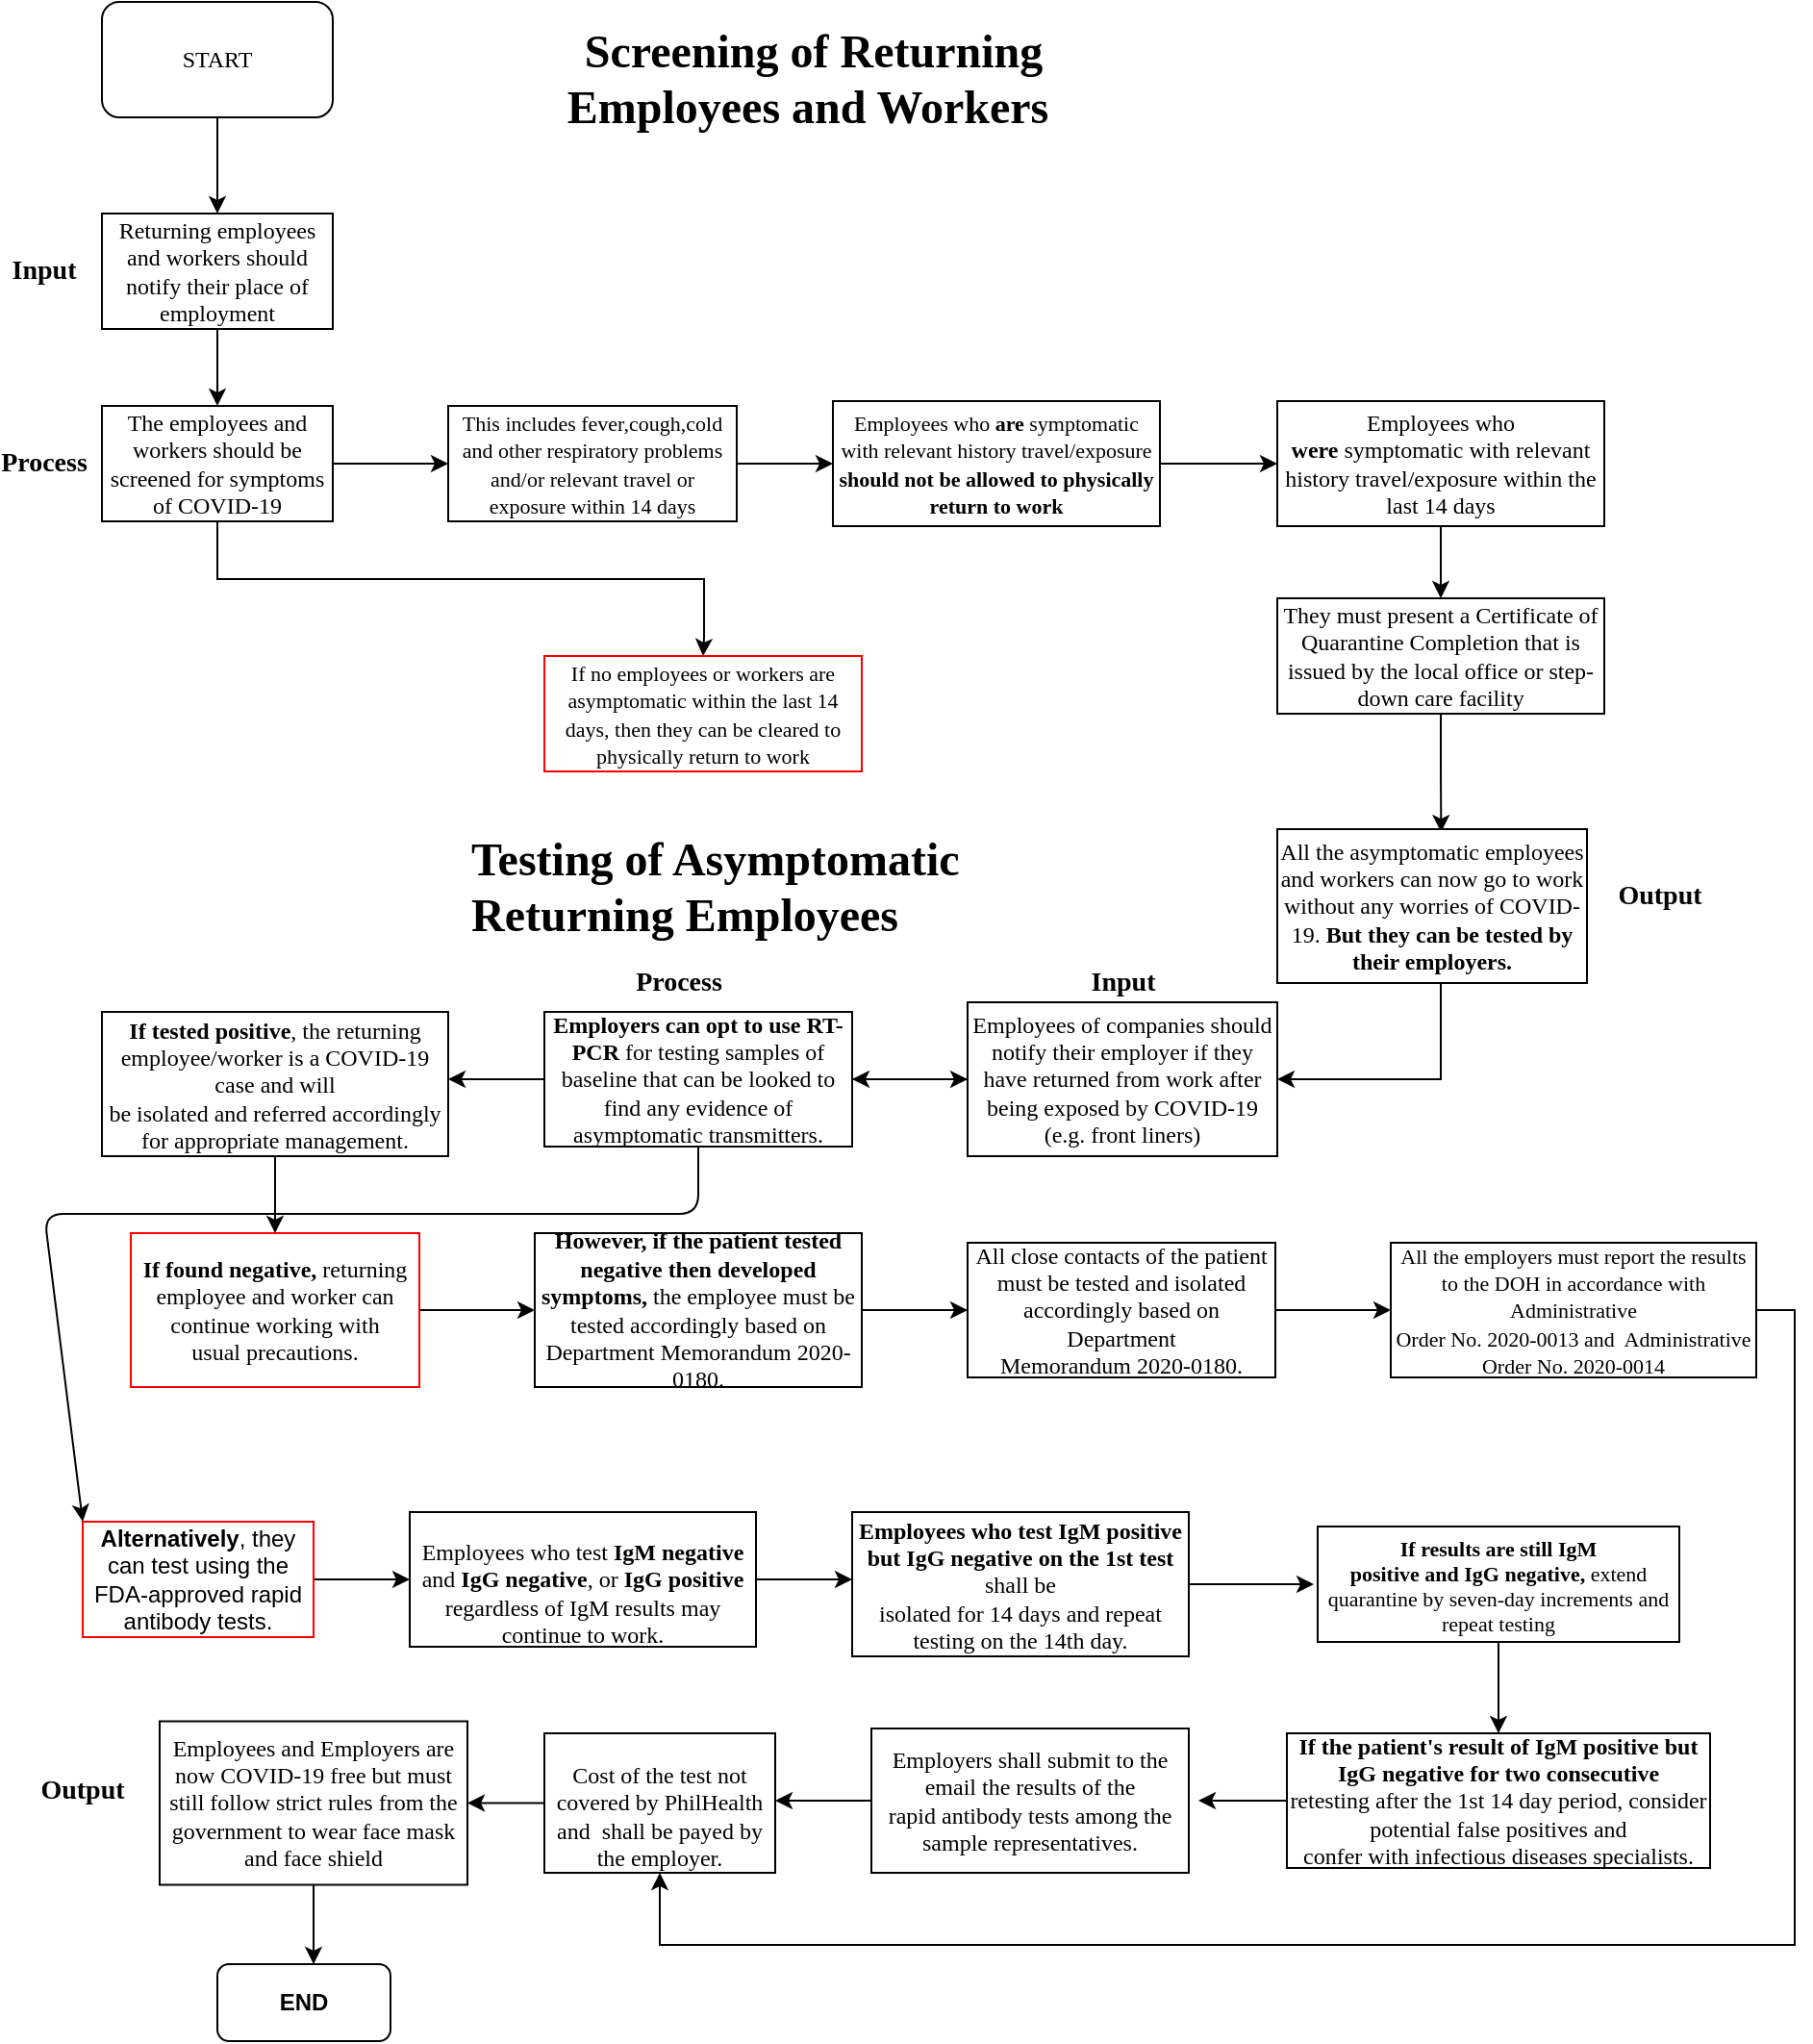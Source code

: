 <mxfile version="13.7.3" type="github">
  <diagram id="PXS0NY4B-GVXAa3nCqci" name="Page-1">
    <mxGraphModel dx="981" dy="526" grid="1" gridSize="10" guides="1" tooltips="1" connect="1" arrows="1" fold="1" page="1" pageScale="1" pageWidth="950" pageHeight="1100" math="0" shadow="0">
      <root>
        <mxCell id="0" />
        <mxCell id="1" parent="0" />
        <mxCell id="hrsmdZEJyn_AZfHyWujk-1" value="&lt;font face=&quot;Times New Roman&quot; style=&quot;font-size: 14px&quot;&gt;Input&lt;/font&gt;" style="text;html=1;strokeColor=none;fillColor=none;align=center;verticalAlign=middle;whiteSpace=wrap;rounded=0;fontStyle=1" parent="1" vertex="1">
          <mxGeometry x="10" y="160" width="40" height="20" as="geometry" />
        </mxCell>
        <mxCell id="hrsmdZEJyn_AZfHyWujk-3" style="edgeStyle=orthogonalEdgeStyle;rounded=0;orthogonalLoop=1;jettySize=auto;html=1;" parent="1" source="hrsmdZEJyn_AZfHyWujk-2" edge="1">
          <mxGeometry relative="1" as="geometry">
            <mxPoint x="120" y="140" as="targetPoint" />
          </mxGeometry>
        </mxCell>
        <mxCell id="hrsmdZEJyn_AZfHyWujk-2" value="&lt;font face=&quot;Times New Roman&quot;&gt;START&lt;/font&gt;" style="rounded=1;whiteSpace=wrap;html=1;" parent="1" vertex="1">
          <mxGeometry x="60" y="30" width="120" height="60" as="geometry" />
        </mxCell>
        <mxCell id="hrsmdZEJyn_AZfHyWujk-5" style="edgeStyle=orthogonalEdgeStyle;rounded=0;orthogonalLoop=1;jettySize=auto;html=1;" parent="1" source="hrsmdZEJyn_AZfHyWujk-4" edge="1">
          <mxGeometry relative="1" as="geometry">
            <mxPoint x="120" y="240" as="targetPoint" />
          </mxGeometry>
        </mxCell>
        <mxCell id="hrsmdZEJyn_AZfHyWujk-4" value="&lt;font face=&quot;Times New Roman&quot;&gt;Returning employees and workers should notify their place of employment&lt;/font&gt;" style="rounded=0;whiteSpace=wrap;html=1;" parent="1" vertex="1">
          <mxGeometry x="60" y="140" width="120" height="60" as="geometry" />
        </mxCell>
        <mxCell id="hrsmdZEJyn_AZfHyWujk-6" value="&lt;font face=&quot;Times New Roman&quot; style=&quot;font-size: 14px&quot;&gt;Process&lt;/font&gt;" style="text;html=1;strokeColor=none;fillColor=none;align=center;verticalAlign=middle;whiteSpace=wrap;rounded=0;fontStyle=1" parent="1" vertex="1">
          <mxGeometry x="10" y="260" width="40" height="20" as="geometry" />
        </mxCell>
        <mxCell id="eIwWV8g3B-skY2LskUsc-1" style="edgeStyle=orthogonalEdgeStyle;rounded=0;orthogonalLoop=1;jettySize=auto;html=1;" parent="1" source="hrsmdZEJyn_AZfHyWujk-7" edge="1">
          <mxGeometry relative="1" as="geometry">
            <mxPoint x="240" y="270" as="targetPoint" />
            <Array as="points">
              <mxPoint x="220" y="270" />
            </Array>
          </mxGeometry>
        </mxCell>
        <mxCell id="eIwWV8g3B-skY2LskUsc-14" style="edgeStyle=orthogonalEdgeStyle;rounded=0;orthogonalLoop=1;jettySize=auto;html=1;entryX=0.5;entryY=0;entryDx=0;entryDy=0;" parent="1" source="hrsmdZEJyn_AZfHyWujk-7" target="eIwWV8g3B-skY2LskUsc-7" edge="1">
          <mxGeometry relative="1" as="geometry">
            <Array as="points">
              <mxPoint x="120" y="330" />
              <mxPoint x="373" y="330" />
              <mxPoint x="373" y="360" />
            </Array>
          </mxGeometry>
        </mxCell>
        <mxCell id="hrsmdZEJyn_AZfHyWujk-7" value="&lt;font face=&quot;Times New Roman&quot;&gt;The employees and workers should be screened for symptoms of COVID-19&lt;/font&gt;" style="rounded=0;whiteSpace=wrap;html=1;" parent="1" vertex="1">
          <mxGeometry x="60" y="240" width="120" height="60" as="geometry" />
        </mxCell>
        <mxCell id="eIwWV8g3B-skY2LskUsc-3" style="edgeStyle=orthogonalEdgeStyle;rounded=0;orthogonalLoop=1;jettySize=auto;html=1;" parent="1" source="eIwWV8g3B-skY2LskUsc-2" edge="1">
          <mxGeometry relative="1" as="geometry">
            <mxPoint x="440" y="270" as="targetPoint" />
          </mxGeometry>
        </mxCell>
        <mxCell id="eIwWV8g3B-skY2LskUsc-2" value="&lt;font face=&quot;Times New Roman&quot; style=&quot;font-size: 11px&quot;&gt;This includes fever,cough,cold and other respiratory problems and/or relevant travel or exposure within 14 days&lt;/font&gt;" style="rounded=0;whiteSpace=wrap;html=1;" parent="1" vertex="1">
          <mxGeometry x="240" y="240" width="150" height="60" as="geometry" />
        </mxCell>
        <mxCell id="eIwWV8g3B-skY2LskUsc-10" style="edgeStyle=orthogonalEdgeStyle;rounded=0;orthogonalLoop=1;jettySize=auto;html=1;entryX=0;entryY=0.5;entryDx=0;entryDy=0;" parent="1" source="eIwWV8g3B-skY2LskUsc-6" target="eIwWV8g3B-skY2LskUsc-8" edge="1">
          <mxGeometry relative="1" as="geometry" />
        </mxCell>
        <mxCell id="eIwWV8g3B-skY2LskUsc-6" value="&lt;font face=&quot;Times New Roman&quot; style=&quot;font-size: 11px&quot;&gt;Employees who &lt;b&gt;are &lt;/b&gt;symptomatic with relevant history travel/exposure &lt;b&gt;should not be allowed to physically return to work&lt;/b&gt;&lt;/font&gt;" style="rounded=0;whiteSpace=wrap;html=1;" parent="1" vertex="1">
          <mxGeometry x="440" y="237.5" width="170" height="65" as="geometry" />
        </mxCell>
        <mxCell id="eIwWV8g3B-skY2LskUsc-7" value="&lt;font face=&quot;Times New Roman&quot;&gt;&lt;span style=&quot;font-size: 11px&quot;&gt;If no employees or workers are asymptomatic within the last 14 days, then they can be cleared to physically&amp;nbsp;return to work&lt;/span&gt;&lt;/font&gt;" style="rounded=0;whiteSpace=wrap;html=1;strokeColor=#FF0000;" parent="1" vertex="1">
          <mxGeometry x="290" y="370" width="165" height="60" as="geometry" />
        </mxCell>
        <mxCell id="eIwWV8g3B-skY2LskUsc-13" style="edgeStyle=orthogonalEdgeStyle;rounded=0;orthogonalLoop=1;jettySize=auto;html=1;entryX=0.5;entryY=0;entryDx=0;entryDy=0;" parent="1" source="eIwWV8g3B-skY2LskUsc-8" target="eIwWV8g3B-skY2LskUsc-12" edge="1">
          <mxGeometry relative="1" as="geometry" />
        </mxCell>
        <mxCell id="eIwWV8g3B-skY2LskUsc-8" value="&lt;font face=&quot;Times New Roman&quot; style=&quot;font-size: 12px&quot;&gt;Employees who &lt;b&gt;were&amp;nbsp;&lt;/b&gt;symptomatic with relevant history travel/exposure within the last 14 days&lt;/font&gt;" style="rounded=0;whiteSpace=wrap;html=1;" parent="1" vertex="1">
          <mxGeometry x="671" y="237.5" width="170" height="65" as="geometry" />
        </mxCell>
        <mxCell id="eIwWV8g3B-skY2LskUsc-15" style="edgeStyle=orthogonalEdgeStyle;rounded=0;orthogonalLoop=1;jettySize=auto;html=1;entryX=0.529;entryY=0.02;entryDx=0;entryDy=0;entryPerimeter=0;" parent="1" source="eIwWV8g3B-skY2LskUsc-12" edge="1" target="eIwWV8g3B-skY2LskUsc-16">
          <mxGeometry relative="1" as="geometry">
            <mxPoint x="756.0" y="450.0" as="targetPoint" />
          </mxGeometry>
        </mxCell>
        <mxCell id="eIwWV8g3B-skY2LskUsc-12" value="&lt;font face=&quot;Times New Roman&quot;&gt;They must present a Certificate of Quarantine Completion that is issued by the local office or step-down care facility&lt;/font&gt;" style="rounded=0;whiteSpace=wrap;html=1;" parent="1" vertex="1">
          <mxGeometry x="671" y="340" width="170" height="60" as="geometry" />
        </mxCell>
        <mxCell id="eIwWV8g3B-skY2LskUsc-19" style="edgeStyle=orthogonalEdgeStyle;rounded=0;orthogonalLoop=1;jettySize=auto;html=1;entryX=1;entryY=0.5;entryDx=0;entryDy=0;exitX=0.5;exitY=1;exitDx=0;exitDy=0;" parent="1" source="eIwWV8g3B-skY2LskUsc-16" edge="1">
          <mxGeometry relative="1" as="geometry">
            <mxPoint x="671" y="590" as="targetPoint" />
            <mxPoint x="756" y="530" as="sourcePoint" />
            <Array as="points">
              <mxPoint x="756" y="590" />
            </Array>
          </mxGeometry>
        </mxCell>
        <mxCell id="eIwWV8g3B-skY2LskUsc-16" value="&lt;font face=&quot;Times New Roman&quot;&gt;All the asymptomatic employees and workers can now go to work without any worries of COVID-19. &lt;b&gt;But they can be tested by their employers.&lt;/b&gt;&lt;/font&gt;" style="rounded=0;whiteSpace=wrap;html=1;strokeColor=#000000;" parent="1" vertex="1">
          <mxGeometry x="671" y="460" width="161" height="80" as="geometry" />
        </mxCell>
        <mxCell id="eIwWV8g3B-skY2LskUsc-17" value="&lt;font face=&quot;Times New Roman&quot; style=&quot;font-size: 14px&quot;&gt;Output&lt;/font&gt;" style="text;html=1;strokeColor=none;fillColor=none;align=center;verticalAlign=middle;whiteSpace=wrap;rounded=0;fontStyle=1" parent="1" vertex="1">
          <mxGeometry x="850" y="485" width="40" height="20" as="geometry" />
        </mxCell>
        <mxCell id="eIwWV8g3B-skY2LskUsc-18" value="&lt;font face=&quot;Times New Roman&quot; style=&quot;font-size: 24px&quot;&gt;&lt;b&gt;Screening of Returning Employees and Workers&amp;nbsp;&lt;/b&gt;&lt;/font&gt;" style="text;html=1;strokeColor=none;fillColor=none;align=center;verticalAlign=middle;whiteSpace=wrap;rounded=0;" parent="1" vertex="1">
          <mxGeometry x="290" y="40" width="280" height="60" as="geometry" />
        </mxCell>
        <mxCell id="4WY01Fpy8LC-hrsZ4pMZ-3" style="edgeStyle=orthogonalEdgeStyle;rounded=0;orthogonalLoop=1;jettySize=auto;html=1;" edge="1" parent="1" source="4WY01Fpy8LC-hrsZ4pMZ-2">
          <mxGeometry relative="1" as="geometry">
            <mxPoint x="450" y="590" as="targetPoint" />
          </mxGeometry>
        </mxCell>
        <mxCell id="4WY01Fpy8LC-hrsZ4pMZ-2" value="&lt;div&gt;&lt;font face=&quot;Times New Roman&quot;&gt;Employees of companies should notify their employer if they have returned from work after being exposed by COVID-19 (e.g. front liners)&lt;/font&gt;&lt;/div&gt;" style="rounded=0;whiteSpace=wrap;html=1;" vertex="1" parent="1">
          <mxGeometry x="510" y="550" width="161" height="80" as="geometry" />
        </mxCell>
        <mxCell id="4WY01Fpy8LC-hrsZ4pMZ-5" style="edgeStyle=orthogonalEdgeStyle;rounded=0;orthogonalLoop=1;jettySize=auto;html=1;" edge="1" parent="1" source="4WY01Fpy8LC-hrsZ4pMZ-4">
          <mxGeometry relative="1" as="geometry">
            <mxPoint x="240" y="590" as="targetPoint" />
          </mxGeometry>
        </mxCell>
        <mxCell id="4WY01Fpy8LC-hrsZ4pMZ-18" value="" style="edgeStyle=orthogonalEdgeStyle;rounded=0;orthogonalLoop=1;jettySize=auto;html=1;" edge="1" parent="1" source="4WY01Fpy8LC-hrsZ4pMZ-4" target="4WY01Fpy8LC-hrsZ4pMZ-2">
          <mxGeometry relative="1" as="geometry" />
        </mxCell>
        <mxCell id="4WY01Fpy8LC-hrsZ4pMZ-4" value="&lt;font face=&quot;Times New Roman&quot;&gt;&lt;b&gt;Employers can opt to use RT-PCR&lt;/b&gt; for testing samples of baseline that can be looked to find any evidence of asymptomatic transmitters.&lt;/font&gt;" style="rounded=0;whiteSpace=wrap;html=1;" vertex="1" parent="1">
          <mxGeometry x="290" y="555" width="160" height="70" as="geometry" />
        </mxCell>
        <mxCell id="4WY01Fpy8LC-hrsZ4pMZ-9" style="edgeStyle=orthogonalEdgeStyle;rounded=0;orthogonalLoop=1;jettySize=auto;html=1;" edge="1" parent="1" source="4WY01Fpy8LC-hrsZ4pMZ-6">
          <mxGeometry relative="1" as="geometry">
            <mxPoint x="150" y="670" as="targetPoint" />
          </mxGeometry>
        </mxCell>
        <mxCell id="4WY01Fpy8LC-hrsZ4pMZ-6" value="&lt;font face=&quot;Times New Roman&quot;&gt;&lt;b&gt;If tested positive&lt;/b&gt;, the returning employee/worker is a COVID-19 case and will&lt;br&gt;be isolated and referred accordingly for appropriate management.&lt;/font&gt;" style="rounded=0;whiteSpace=wrap;html=1;" vertex="1" parent="1">
          <mxGeometry x="60" y="555" width="180" height="75" as="geometry" />
        </mxCell>
        <mxCell id="4WY01Fpy8LC-hrsZ4pMZ-7" value="&lt;span id=&quot;docs-internal-guid-5534675c-7fff-ef3a-bbd4-9b47796d8a71&quot;&gt;&lt;p dir=&quot;ltr&quot; style=&quot;line-height: 1.2 ; margin-top: 0pt ; margin-bottom: 0pt&quot;&gt;&lt;span style=&quot;font-family: &amp;#34;times new roman&amp;#34; ; background-color: transparent ; font-weight: 700 ; vertical-align: baseline&quot;&gt;&lt;font style=&quot;font-size: 24px&quot;&gt;Testing of Asymptomatic Returning Employees&lt;/font&gt;&lt;/span&gt;&lt;/p&gt;&lt;div&gt;&lt;span style=&quot;font-size: 12pt ; font-family: &amp;#34;times new roman&amp;#34; ; background-color: transparent ; font-weight: 700 ; vertical-align: baseline&quot;&gt;&lt;br&gt;&lt;/span&gt;&lt;/div&gt;&lt;/span&gt;" style="text;whiteSpace=wrap;html=1;" vertex="1" parent="1">
          <mxGeometry x="250" y="455" width="305" height="30" as="geometry" />
        </mxCell>
        <mxCell id="4WY01Fpy8LC-hrsZ4pMZ-25" style="edgeStyle=orthogonalEdgeStyle;rounded=0;orthogonalLoop=1;jettySize=auto;html=1;" edge="1" parent="1" source="4WY01Fpy8LC-hrsZ4pMZ-8">
          <mxGeometry relative="1" as="geometry">
            <mxPoint x="220" y="850" as="targetPoint" />
          </mxGeometry>
        </mxCell>
        <mxCell id="4WY01Fpy8LC-hrsZ4pMZ-8" value="&lt;b&gt;Alternatively&lt;/b&gt;, they can test using the FDA-approved rapid antibody tests." style="rounded=0;whiteSpace=wrap;html=1;strokeColor=#FF0000;" vertex="1" parent="1">
          <mxGeometry x="50" y="820" width="120" height="60" as="geometry" />
        </mxCell>
        <mxCell id="4WY01Fpy8LC-hrsZ4pMZ-12" style="edgeStyle=orthogonalEdgeStyle;rounded=0;orthogonalLoop=1;jettySize=auto;html=1;entryX=0;entryY=0.5;entryDx=0;entryDy=0;" edge="1" parent="1" source="4WY01Fpy8LC-hrsZ4pMZ-10" target="4WY01Fpy8LC-hrsZ4pMZ-13">
          <mxGeometry relative="1" as="geometry">
            <mxPoint x="270" y="710" as="targetPoint" />
          </mxGeometry>
        </mxCell>
        <mxCell id="4WY01Fpy8LC-hrsZ4pMZ-10" value="&lt;font face=&quot;Times New Roman&quot;&gt;&lt;b&gt;If found negative,&lt;/b&gt; returning employee and worker can continue working with&lt;br&gt;usual precautions.&lt;/font&gt;" style="rounded=0;whiteSpace=wrap;html=1;strokeColor=#FF0000;" vertex="1" parent="1">
          <mxGeometry x="75" y="670" width="150" height="80" as="geometry" />
        </mxCell>
        <mxCell id="4WY01Fpy8LC-hrsZ4pMZ-14" style="edgeStyle=orthogonalEdgeStyle;rounded=0;orthogonalLoop=1;jettySize=auto;html=1;entryX=0;entryY=0.5;entryDx=0;entryDy=0;" edge="1" parent="1" source="4WY01Fpy8LC-hrsZ4pMZ-13" target="4WY01Fpy8LC-hrsZ4pMZ-15">
          <mxGeometry relative="1" as="geometry">
            <mxPoint x="480" y="710" as="targetPoint" />
          </mxGeometry>
        </mxCell>
        <mxCell id="4WY01Fpy8LC-hrsZ4pMZ-13" value="&lt;font face=&quot;Times New Roman&quot;&gt;&lt;b&gt;However, if the patient tested negative then developed symptoms,&lt;/b&gt;&amp;nbsp;the employee must be&lt;br&gt;tested accordingly based on Department Memorandum 2020-0180.&lt;/font&gt;" style="rounded=0;whiteSpace=wrap;html=1;" vertex="1" parent="1">
          <mxGeometry x="285" y="670" width="170" height="80" as="geometry" />
        </mxCell>
        <mxCell id="4WY01Fpy8LC-hrsZ4pMZ-17" style="edgeStyle=orthogonalEdgeStyle;rounded=0;orthogonalLoop=1;jettySize=auto;html=1;entryX=0;entryY=0.5;entryDx=0;entryDy=0;" edge="1" parent="1" source="4WY01Fpy8LC-hrsZ4pMZ-15" target="4WY01Fpy8LC-hrsZ4pMZ-16">
          <mxGeometry relative="1" as="geometry" />
        </mxCell>
        <mxCell id="4WY01Fpy8LC-hrsZ4pMZ-15" value="&lt;font face=&quot;Times New Roman&quot;&gt;All close contacts of the patient must be tested and isolated accordingly&amp;nbsp;based on Department&lt;br/&gt;Memorandum 2020-0180.&lt;/font&gt;" style="rounded=0;whiteSpace=wrap;html=1;" vertex="1" parent="1">
          <mxGeometry x="510" y="675" width="160" height="70" as="geometry" />
        </mxCell>
        <mxCell id="4WY01Fpy8LC-hrsZ4pMZ-43" style="edgeStyle=orthogonalEdgeStyle;rounded=0;orthogonalLoop=1;jettySize=auto;html=1;exitX=1;exitY=0.5;exitDx=0;exitDy=0;" edge="1" parent="1" source="4WY01Fpy8LC-hrsZ4pMZ-16" target="4WY01Fpy8LC-hrsZ4pMZ-39">
          <mxGeometry relative="1" as="geometry">
            <mxPoint x="350" y="1030" as="targetPoint" />
            <Array as="points">
              <mxPoint x="940" y="710" />
              <mxPoint x="940" y="1040" />
              <mxPoint x="350" y="1040" />
            </Array>
          </mxGeometry>
        </mxCell>
        <mxCell id="4WY01Fpy8LC-hrsZ4pMZ-16" value="&lt;font style=&quot;font-size: 11px&quot; face=&quot;Times New Roman&quot;&gt;All the employers must report the results to the DOH&amp;nbsp;in accordance with Administrative&lt;br&gt;Order No. 2020-0013 and&amp;nbsp; Administrative Order No. 2020-0014&lt;/font&gt;" style="rounded=0;whiteSpace=wrap;html=1;align=center;" vertex="1" parent="1">
          <mxGeometry x="730" y="675" width="190" height="70" as="geometry" />
        </mxCell>
        <mxCell id="4WY01Fpy8LC-hrsZ4pMZ-21" value="" style="endArrow=classic;html=1;exitX=0.5;exitY=1;exitDx=0;exitDy=0;entryX=0;entryY=0;entryDx=0;entryDy=0;" edge="1" parent="1" source="4WY01Fpy8LC-hrsZ4pMZ-4" target="4WY01Fpy8LC-hrsZ4pMZ-8">
          <mxGeometry width="50" height="50" relative="1" as="geometry">
            <mxPoint x="350" y="670" as="sourcePoint" />
            <mxPoint x="20" y="660" as="targetPoint" />
            <Array as="points">
              <mxPoint x="370" y="660" />
              <mxPoint x="30" y="660" />
            </Array>
          </mxGeometry>
        </mxCell>
        <mxCell id="4WY01Fpy8LC-hrsZ4pMZ-27" style="edgeStyle=orthogonalEdgeStyle;rounded=0;orthogonalLoop=1;jettySize=auto;html=1;" edge="1" parent="1" source="4WY01Fpy8LC-hrsZ4pMZ-26">
          <mxGeometry relative="1" as="geometry">
            <mxPoint x="450" y="850" as="targetPoint" />
          </mxGeometry>
        </mxCell>
        <mxCell id="4WY01Fpy8LC-hrsZ4pMZ-26" value="&lt;font face=&quot;Times New Roman&quot; style=&quot;font-size: 12px&quot;&gt;&lt;br&gt;&lt;br&gt;Employees who test &lt;b&gt;IgM negative&lt;/b&gt; and &lt;b&gt;IgG negative&lt;/b&gt;, or &lt;b&gt;IgG positive&lt;/b&gt;&lt;br&gt;regardless of IgM results may continue to work.&lt;br&gt;&lt;br&gt;&lt;/font&gt;" style="rounded=0;whiteSpace=wrap;html=1;" vertex="1" parent="1">
          <mxGeometry x="220" y="815" width="180" height="70" as="geometry" />
        </mxCell>
        <mxCell id="4WY01Fpy8LC-hrsZ4pMZ-32" style="edgeStyle=orthogonalEdgeStyle;rounded=0;orthogonalLoop=1;jettySize=auto;html=1;" edge="1" parent="1" source="4WY01Fpy8LC-hrsZ4pMZ-28">
          <mxGeometry relative="1" as="geometry">
            <mxPoint x="690" y="852.5" as="targetPoint" />
          </mxGeometry>
        </mxCell>
        <mxCell id="4WY01Fpy8LC-hrsZ4pMZ-28" value="&lt;font face=&quot;Times New Roman&quot;&gt;&lt;b&gt;Employees who test IgM positive but IgG negative on the 1st test &lt;/b&gt;shall be&lt;br&gt;isolated for 14 days and repeat testing on the 14th day.&lt;/font&gt;" style="rounded=0;whiteSpace=wrap;html=1;strokeColor=#000000;" vertex="1" parent="1">
          <mxGeometry x="450" y="815" width="175" height="75" as="geometry" />
        </mxCell>
        <mxCell id="4WY01Fpy8LC-hrsZ4pMZ-29" value="&lt;font face=&quot;Times New Roman&quot; style=&quot;font-size: 14px&quot;&gt;Input&lt;/font&gt;" style="text;html=1;strokeColor=none;fillColor=none;align=center;verticalAlign=middle;whiteSpace=wrap;rounded=0;fontStyle=1" vertex="1" parent="1">
          <mxGeometry x="570.5" y="530" width="40" height="20" as="geometry" />
        </mxCell>
        <mxCell id="4WY01Fpy8LC-hrsZ4pMZ-30" value="&lt;font face=&quot;Times New Roman&quot; style=&quot;font-size: 14px&quot;&gt;Process&lt;/font&gt;" style="text;html=1;strokeColor=none;fillColor=none;align=center;verticalAlign=middle;whiteSpace=wrap;rounded=0;fontStyle=1" vertex="1" parent="1">
          <mxGeometry x="340" y="530" width="40" height="20" as="geometry" />
        </mxCell>
        <mxCell id="4WY01Fpy8LC-hrsZ4pMZ-33" style="edgeStyle=orthogonalEdgeStyle;rounded=0;orthogonalLoop=1;jettySize=auto;html=1;" edge="1" parent="1" source="4WY01Fpy8LC-hrsZ4pMZ-31">
          <mxGeometry relative="1" as="geometry">
            <mxPoint x="786.0" y="930" as="targetPoint" />
          </mxGeometry>
        </mxCell>
        <mxCell id="4WY01Fpy8LC-hrsZ4pMZ-31" value="&lt;div&gt;&lt;b&gt;&lt;span style=&quot;font-size: 11px ; font-family: &amp;#34;times new roman&amp;#34;&quot;&gt;If results are still IgM&lt;/span&gt;&lt;br&gt;&lt;/b&gt;&lt;/div&gt;&lt;font face=&quot;Times New Roman&quot;&gt;&lt;font style=&quot;font-size: 11px&quot;&gt;&lt;div&gt;&lt;b&gt;positive and IgG negative,&lt;/b&gt; extend quarantine by seven-day increments and&lt;/div&gt;&lt;div&gt;&lt;span&gt;repeat testing&lt;/span&gt;&lt;/div&gt;&lt;/font&gt;&lt;/font&gt;" style="rounded=0;whiteSpace=wrap;html=1;strokeColor=#000000;align=center;" vertex="1" parent="1">
          <mxGeometry x="692" y="822.5" width="188" height="60" as="geometry" />
        </mxCell>
        <mxCell id="4WY01Fpy8LC-hrsZ4pMZ-35" style="edgeStyle=orthogonalEdgeStyle;rounded=0;orthogonalLoop=1;jettySize=auto;html=1;" edge="1" parent="1" source="4WY01Fpy8LC-hrsZ4pMZ-34">
          <mxGeometry relative="1" as="geometry">
            <mxPoint x="630" y="965" as="targetPoint" />
          </mxGeometry>
        </mxCell>
        <mxCell id="4WY01Fpy8LC-hrsZ4pMZ-34" value="&lt;font face=&quot;Times New Roman&quot;&gt;&lt;b&gt;If the patient&#39;s&amp;nbsp;result of IgM positive but IgG negative for two consecutive&lt;/b&gt;&lt;br&gt;retesting&amp;nbsp;after the 1st 14 day period, consider potential false positives and&lt;br&gt;confer with infectious diseases specialists.&lt;/font&gt;" style="rounded=0;whiteSpace=wrap;html=1;strokeColor=#000000;" vertex="1" parent="1">
          <mxGeometry x="676" y="930" width="220" height="70" as="geometry" />
        </mxCell>
        <mxCell id="4WY01Fpy8LC-hrsZ4pMZ-38" style="edgeStyle=orthogonalEdgeStyle;rounded=0;orthogonalLoop=1;jettySize=auto;html=1;" edge="1" parent="1" source="4WY01Fpy8LC-hrsZ4pMZ-36">
          <mxGeometry relative="1" as="geometry">
            <mxPoint x="410" y="965" as="targetPoint" />
          </mxGeometry>
        </mxCell>
        <mxCell id="4WY01Fpy8LC-hrsZ4pMZ-36" value="&lt;font face=&quot;Times New Roman&quot;&gt;Employers shall submit to the email the results of the&lt;br&gt;rapid antibody tests&amp;nbsp;among the sample representatives.&lt;/font&gt;" style="rounded=0;whiteSpace=wrap;html=1;strokeColor=#000000;" vertex="1" parent="1">
          <mxGeometry x="460" y="927.5" width="165" height="75" as="geometry" />
        </mxCell>
        <mxCell id="4WY01Fpy8LC-hrsZ4pMZ-40" style="edgeStyle=orthogonalEdgeStyle;rounded=0;orthogonalLoop=1;jettySize=auto;html=1;" edge="1" parent="1" source="4WY01Fpy8LC-hrsZ4pMZ-39">
          <mxGeometry relative="1" as="geometry">
            <mxPoint x="250" y="966.25" as="targetPoint" />
          </mxGeometry>
        </mxCell>
        <mxCell id="4WY01Fpy8LC-hrsZ4pMZ-39" value="&lt;font face=&quot;Times New Roman&quot;&gt;&lt;br&gt;&lt;br&gt;Cost of the test not covered by PhilHealth and&amp;nbsp; shall be payed by the employer.&lt;br&gt;&lt;br&gt;&lt;/font&gt;" style="rounded=0;whiteSpace=wrap;html=1;strokeColor=#000000;" vertex="1" parent="1">
          <mxGeometry x="290" y="930" width="120" height="72.5" as="geometry" />
        </mxCell>
        <mxCell id="4WY01Fpy8LC-hrsZ4pMZ-46" style="edgeStyle=orthogonalEdgeStyle;rounded=0;orthogonalLoop=1;jettySize=auto;html=1;" edge="1" parent="1" source="4WY01Fpy8LC-hrsZ4pMZ-41">
          <mxGeometry relative="1" as="geometry">
            <mxPoint x="170" y="1050" as="targetPoint" />
          </mxGeometry>
        </mxCell>
        <mxCell id="4WY01Fpy8LC-hrsZ4pMZ-41" value="&lt;font face=&quot;Times New Roman&quot;&gt;Employees and Employers are now COVID-19 free but must still follow strict rules from the government to wear face mask and face shield&lt;/font&gt;" style="rounded=0;whiteSpace=wrap;html=1;strokeColor=#000000;" vertex="1" parent="1">
          <mxGeometry x="90" y="923.75" width="160" height="85" as="geometry" />
        </mxCell>
        <mxCell id="4WY01Fpy8LC-hrsZ4pMZ-45" value="&lt;font face=&quot;Times New Roman&quot; style=&quot;font-size: 14px&quot;&gt;Output&lt;/font&gt;" style="text;html=1;strokeColor=none;fillColor=none;align=center;verticalAlign=middle;whiteSpace=wrap;rounded=0;fontStyle=1" vertex="1" parent="1">
          <mxGeometry x="30" y="950" width="40" height="20" as="geometry" />
        </mxCell>
        <mxCell id="4WY01Fpy8LC-hrsZ4pMZ-47" value="&lt;b&gt;END&lt;/b&gt;" style="rounded=1;whiteSpace=wrap;html=1;strokeColor=#000000;" vertex="1" parent="1">
          <mxGeometry x="120" y="1050" width="90" height="40" as="geometry" />
        </mxCell>
      </root>
    </mxGraphModel>
  </diagram>
</mxfile>
